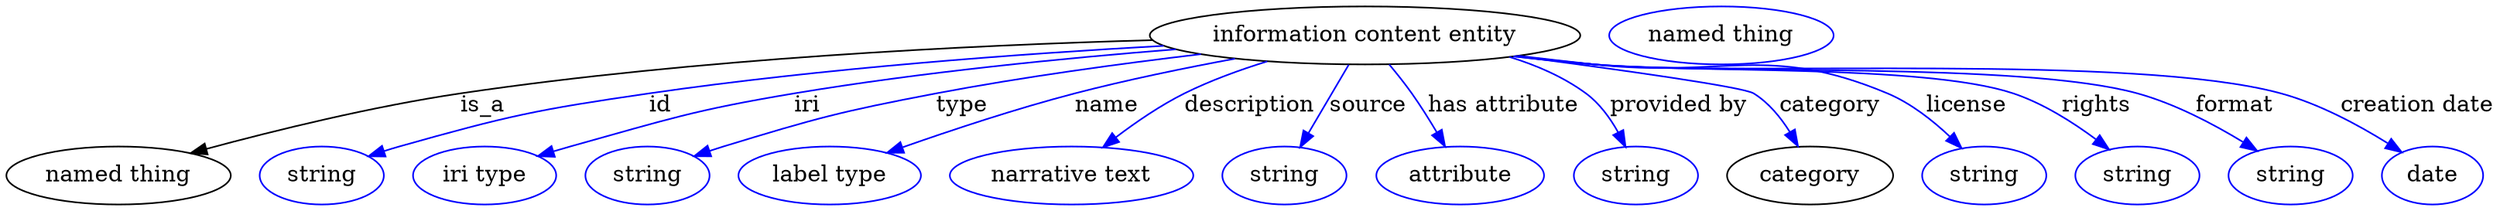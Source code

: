 digraph {
	graph [bb="0,0,1540.5,123"];
	node [label="\N"];
	"information content entity"	[height=0.5,
		label="information content entity",
		pos="841.54,105",
		width=3.7011];
	"named thing"	[height=0.5,
		pos="69.544,18",
		width=1.9318];
	"information content entity" -> "named thing"	[label=is_a,
		lp="295.54,61.5",
		pos="e,114.2,31.859 709.92,102.05 596.02,98.866 427.17,90.565 281.54,69 227.35,60.974 166.59,46.017 124.06,34.546"];
	id	[color=blue,
		height=0.5,
		label=string,
		pos="195.54,18",
		width=1.0652];
	"information content entity" -> id	[color=blue,
		label=id,
		lp="405.54,61.5",
		pos="e,224.54,29.954 716.94,98.521 627.9,93.544 505.43,84.532 398.54,69 328.84,58.871 311.33,55.131 243.54,36 240.44,35.124 237.24,34.151 \
234.05,33.129",
		style=solid];
	iri	[color=blue,
		height=0.5,
		label="iri type",
		pos="296.54,18",
		width=1.2277];
	"information content entity" -> iri	[color=blue,
		label=iri,
		lp="495.54,61.5",
		pos="e,329.85,29.879 723.81,96.446 654.68,90.994 565.79,82.228 487.54,69 425.79,58.561 410.89,52.747 350.54,36 346.97,35.009 343.28,33.941 \
339.58,32.84",
		style=solid];
	type	[color=blue,
		height=0.5,
		label=string,
		pos="397.54,18",
		width=1.0652];
	"information content entity" -> type	[color=blue,
		label=type,
		lp="591.54,61.5",
		pos="e,426.47,29.979 739.42,93.371 689.75,87.488 629.3,79.272 575.54,69 516.57,57.731 501.96,53.566 444.54,36 441.78,35.155 438.94,34.243 \
436.1,33.294",
		style=solid];
	name	[color=blue,
		height=0.5,
		label="label type",
		pos="510.54,18",
		width=1.5707];
	"information content entity" -> name	[color=blue,
		label=name,
		lp="681.54,61.5",
		pos="e,545.86,32.116 760.85,90.582 729.63,84.799 693.73,77.421 661.54,69 625.42,59.549 585.33,46.132 555.54,35.577",
		style=solid];
	description	[color=blue,
		height=0.5,
		label="narrative text",
		pos="660.54,18",
		width=2.0943];
	"information content entity" -> description	[color=blue,
		label=description,
		lp="770.04,61.5",
		pos="e,679.67,35.476 780.85,88.95 763.81,83.686 745.57,77.039 729.54,69 714.82,61.616 699.86,51.2 687.65,41.785",
		style=solid];
	source	[color=blue,
		height=0.5,
		label=string,
		pos="792.54,18",
		width=1.0652];
	"information content entity" -> source	[color=blue,
		label=source,
		lp="844.54,61.5",
		pos="e,802.11,35.597 831.63,86.799 824.63,74.659 815.14,58.19 807.26,44.523",
		style=solid];
	"has attribute"	[color=blue,
		height=0.5,
		label=attribute,
		pos="900.54,18",
		width=1.4443];
	"information content entity" -> "has attribute"	[color=blue,
		label="has attribute",
		lp="926.54,61.5",
		pos="e,890.7,35.991 855.92,86.869 860.43,81.281 865.32,74.975 869.54,69 875.02,61.241 880.61,52.521 885.51,44.562",
		style=solid];
	"provided by"	[color=blue,
		height=0.5,
		label=string,
		pos="1008.5,18",
		width=1.0652];
	"information content entity" -> "provided by"	[color=blue,
		label="provided by",
		lp="1035,61.5",
		pos="e,1002.1,35.756 930.47,91.536 947.16,86.407 963.69,79.18 977.54,69 985.97,62.805 992.62,53.563 997.56,44.705",
		style=solid];
	category	[height=0.5,
		pos="1116.5,18",
		width=1.4263];
	"information content entity" -> category	[color=blue,
		label=category,
		lp="1129,61.5",
		pos="e,1109,36.185 934.78,92.136 999.44,83.628 1075.1,72.991 1081.5,69 1090.9,63.245 1098.4,53.971 1104,44.963",
		style=solid];
	license	[color=blue,
		height=0.5,
		label=string,
		pos="1224.5,18",
		width=1.0652];
	"information content entity" -> license	[color=blue,
		label=license,
		lp="1213.5,61.5",
		pos="e,1210.5,35.002 936.61,92.352 952.28,90.508 968.36,88.663 983.54,87 1063.9,78.195 1090,100.25 1164.5,69 1179,62.926 1192.7,52.107 \
1203.3,42.082",
		style=solid];
	rights	[color=blue,
		height=0.5,
		label=string,
		pos="1319.5,18",
		width=1.0652];
	"information content entity" -> rights	[color=blue,
		label=rights,
		lp="1294,61.5",
		pos="e,1301.9,34.194 935.04,92.136 951.2,90.278 967.85,88.484 983.54,87 1041,81.569 1187.8,87.294 1242.5,69 1261.1,62.806 1279.5,51.082 \
1293.7,40.543",
		style=solid];
	format	[color=blue,
		height=0.5,
		label=string,
		pos="1414.5,18",
		width=1.0652];
	"information content entity" -> format	[color=blue,
		label=format,
		lp="1380,61.5",
		pos="e,1393.8,33.323 934.26,92.012 950.66,90.145 967.59,88.381 983.54,87 1058,80.552 1247.5,88.872 1319.5,69 1342.8,62.589 1366.8,49.878 \
1384.9,38.878",
		style=solid];
	"creation date"	[color=blue,
		height=0.5,
		label=date,
		pos="1502.5,18",
		width=0.86659];
	"information content entity" -> "creation date"	[color=blue,
		label="creation date",
		lp="1493,61.5",
		pos="e,1483.5,32.463 933.48,91.948 950.12,90.065 967.33,88.312 983.54,87 1077.8,79.376 1317.3,93.812 1408.5,69 1432.2,62.555 1456.7,49.335 \
1474.7,38.107",
		style=solid];
	"named thing_category"	[color=blue,
		height=0.5,
		label="named thing",
		pos="1062.5,105",
		width=1.9318];
}
